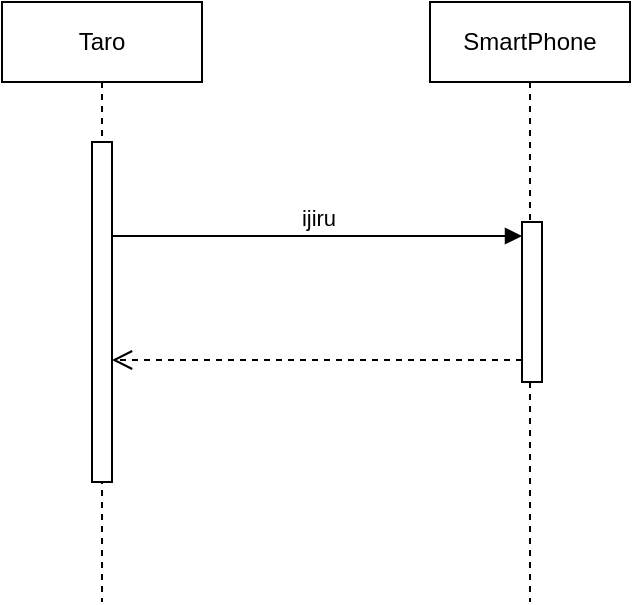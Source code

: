 <mxfile version="21.3.8" type="device">
  <diagram name="ページ1" id="KhvBOPglhgVMazFNmK-v">
    <mxGraphModel dx="1186" dy="734" grid="1" gridSize="10" guides="1" tooltips="1" connect="1" arrows="1" fold="1" page="1" pageScale="1" pageWidth="827" pageHeight="1169" math="0" shadow="0">
      <root>
        <mxCell id="0" />
        <mxCell id="1" parent="0" />
        <mxCell id="mq_-PTWHduhB7ujO4h8k-1" value="Taro" style="shape=umlLifeline;perimeter=lifelinePerimeter;whiteSpace=wrap;html=1;container=1;dropTarget=0;collapsible=0;recursiveResize=0;outlineConnect=0;portConstraint=eastwest;newEdgeStyle={&quot;edgeStyle&quot;:&quot;elbowEdgeStyle&quot;,&quot;elbow&quot;:&quot;vertical&quot;,&quot;curved&quot;:0,&quot;rounded&quot;:0};" vertex="1" parent="1">
          <mxGeometry x="100" y="140" width="100" height="300" as="geometry" />
        </mxCell>
        <mxCell id="mq_-PTWHduhB7ujO4h8k-7" value="" style="html=1;points=[];perimeter=orthogonalPerimeter;outlineConnect=0;targetShapes=umlLifeline;portConstraint=eastwest;newEdgeStyle={&quot;edgeStyle&quot;:&quot;elbowEdgeStyle&quot;,&quot;elbow&quot;:&quot;vertical&quot;,&quot;curved&quot;:0,&quot;rounded&quot;:0};" vertex="1" parent="mq_-PTWHduhB7ujO4h8k-1">
          <mxGeometry x="45" y="70" width="10" height="170" as="geometry" />
        </mxCell>
        <mxCell id="mq_-PTWHduhB7ujO4h8k-2" value="SmartPhone" style="shape=umlLifeline;perimeter=lifelinePerimeter;whiteSpace=wrap;html=1;container=1;dropTarget=0;collapsible=0;recursiveResize=0;outlineConnect=0;portConstraint=eastwest;newEdgeStyle={&quot;edgeStyle&quot;:&quot;elbowEdgeStyle&quot;,&quot;elbow&quot;:&quot;vertical&quot;,&quot;curved&quot;:0,&quot;rounded&quot;:0};" vertex="1" parent="1">
          <mxGeometry x="314" y="140" width="100" height="300" as="geometry" />
        </mxCell>
        <mxCell id="mq_-PTWHduhB7ujO4h8k-8" value="" style="html=1;points=[];perimeter=orthogonalPerimeter;outlineConnect=0;targetShapes=umlLifeline;portConstraint=eastwest;newEdgeStyle={&quot;edgeStyle&quot;:&quot;elbowEdgeStyle&quot;,&quot;elbow&quot;:&quot;vertical&quot;,&quot;curved&quot;:0,&quot;rounded&quot;:0};" vertex="1" parent="mq_-PTWHduhB7ujO4h8k-2">
          <mxGeometry x="46" y="110" width="10" height="80" as="geometry" />
        </mxCell>
        <mxCell id="mq_-PTWHduhB7ujO4h8k-9" value="ijiru" style="html=1;verticalAlign=bottom;endArrow=block;edgeStyle=elbowEdgeStyle;elbow=vertical;curved=0;rounded=0;" edge="1" parent="1">
          <mxGeometry relative="1" as="geometry">
            <mxPoint x="155" y="257" as="sourcePoint" />
            <mxPoint x="360" y="257" as="targetPoint" />
          </mxGeometry>
        </mxCell>
        <mxCell id="mq_-PTWHduhB7ujO4h8k-10" value="" style="html=1;verticalAlign=bottom;endArrow=open;dashed=1;endSize=8;edgeStyle=elbowEdgeStyle;elbow=vertical;curved=0;rounded=0;" edge="1" parent="1">
          <mxGeometry relative="1" as="geometry">
            <mxPoint x="155" y="319" as="targetPoint" />
            <mxPoint x="360" y="319" as="sourcePoint" />
          </mxGeometry>
        </mxCell>
      </root>
    </mxGraphModel>
  </diagram>
</mxfile>
